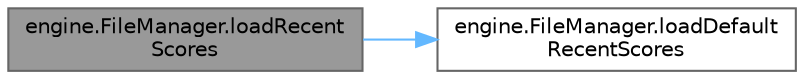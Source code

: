 digraph "engine.FileManager.loadRecentScores"
{
 // LATEX_PDF_SIZE
  bgcolor="transparent";
  edge [fontname=Helvetica,fontsize=10,labelfontname=Helvetica,labelfontsize=10];
  node [fontname=Helvetica,fontsize=10,shape=box,height=0.2,width=0.4];
  rankdir="LR";
  Node1 [id="Node000001",label="engine.FileManager.loadRecent\lScores",height=0.2,width=0.4,color="gray40", fillcolor="grey60", style="filled", fontcolor="black",tooltip="Loads recent scores from file, and returns a sorted list of pairs score - value."];
  Node1 -> Node2 [id="edge1_Node000001_Node000002",color="steelblue1",style="solid",tooltip=" "];
  Node2 [id="Node000002",label="engine.FileManager.loadDefault\lRecentScores",height=0.2,width=0.4,color="grey40", fillcolor="white", style="filled",URL="$classengine_1_1_file_manager.html#a4183d269d4e6d870c2000fbbfb8982b3",tooltip="Returns the application default scores if there is no user recent scores file."];
}
